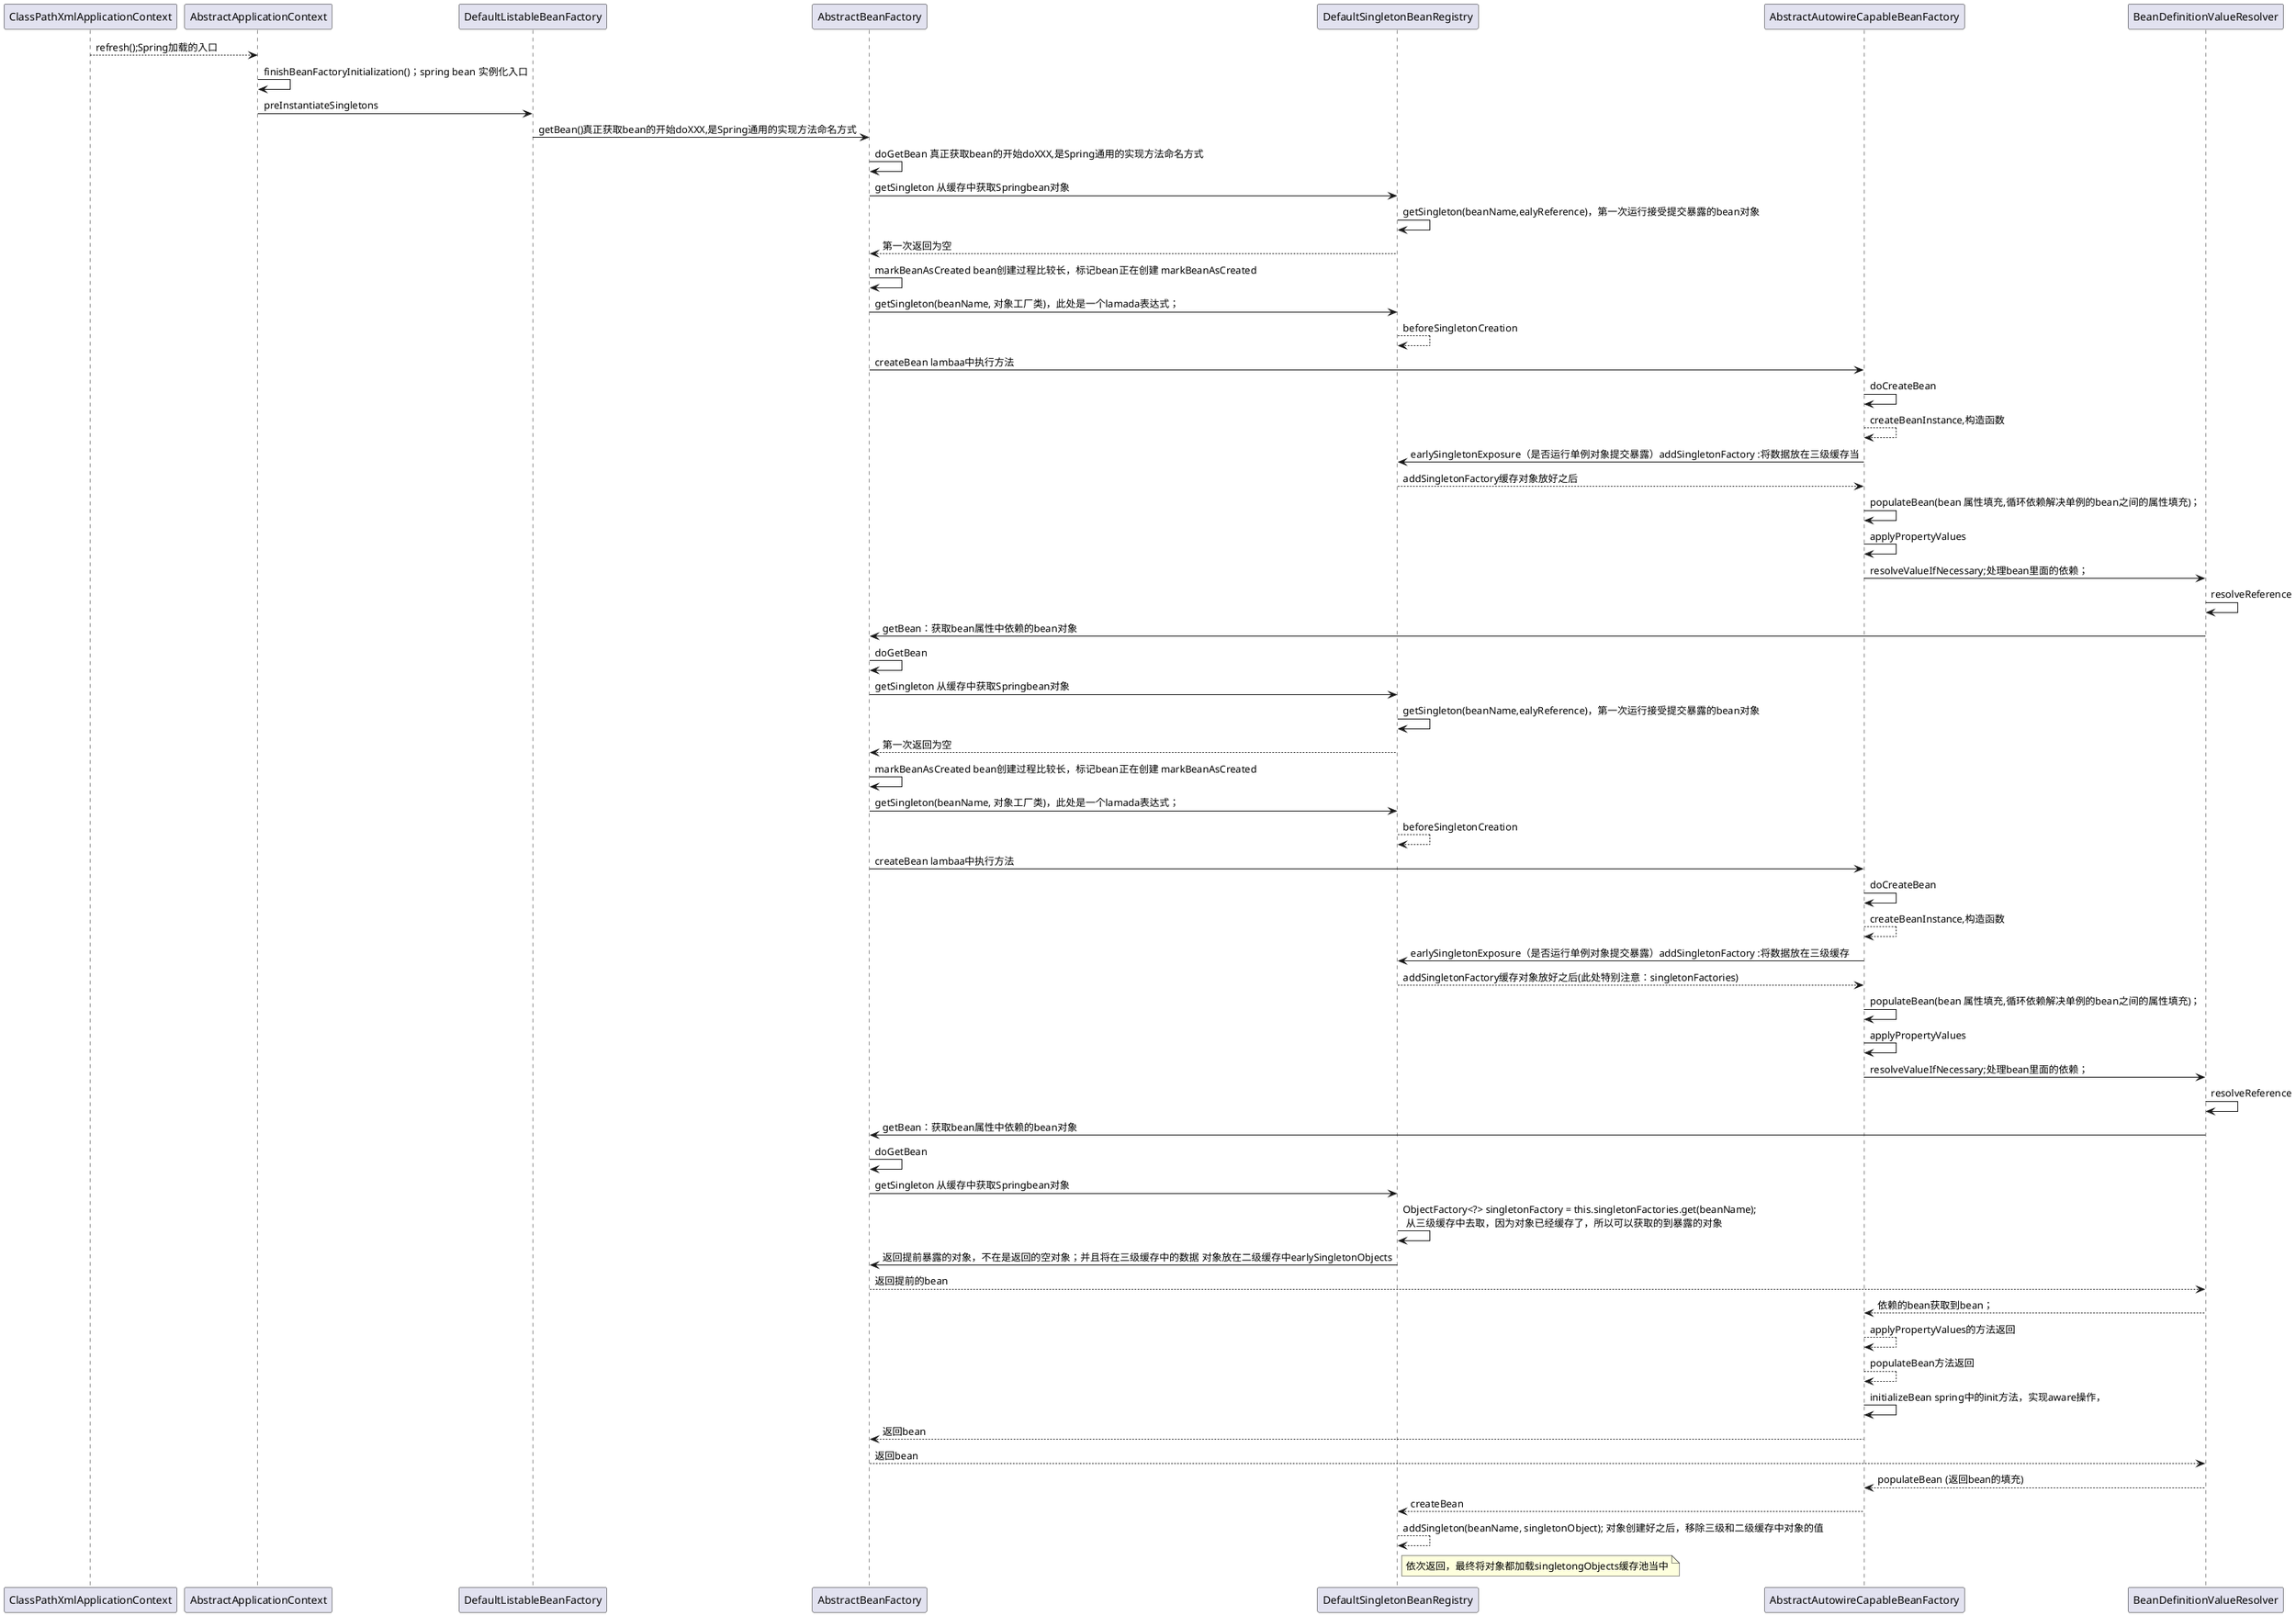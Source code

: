 @startuml
ClassPathXmlApplicationContext-->AbstractApplicationContext:refresh();Spring加载的入口
AbstractApplicationContext -> AbstractApplicationContext: finishBeanFactoryInitialization()；spring bean 实例化入口
AbstractApplicationContext->DefaultListableBeanFactory:preInstantiateSingletons
DefaultListableBeanFactory->AbstractBeanFactory: getBean()真正获取bean的开始doXXX,是Spring通用的实现方法命名方式
AbstractBeanFactory-> AbstractBeanFactory:doGetBean 真正获取bean的开始doXXX,是Spring通用的实现方法命名方式
AbstractBeanFactory->DefaultSingletonBeanRegistry:getSingleton 从缓存中获取Springbean对象
DefaultSingletonBeanRegistry->DefaultSingletonBeanRegistry:getSingleton(beanName,ealyReference)，第一次运行接受提交暴露的bean对象
DefaultSingletonBeanRegistry-->AbstractBeanFactory:第一次返回为空
AbstractBeanFactory->AbstractBeanFactory:markBeanAsCreated bean创建过程比较长，标记bean正在创建 markBeanAsCreated
AbstractBeanFactory->DefaultSingletonBeanRegistry:getSingleton(beanName, 对象工厂类)，此处是一个lamada表达式；
DefaultSingletonBeanRegistry-->DefaultSingletonBeanRegistry: beforeSingletonCreation
AbstractBeanFactory->AbstractAutowireCapableBeanFactory:createBean lambaa中执行方法
AbstractAutowireCapableBeanFactory->AbstractAutowireCapableBeanFactory:doCreateBean
AbstractAutowireCapableBeanFactory-->AbstractAutowireCapableBeanFactory : createBeanInstance,构造函数
AbstractAutowireCapableBeanFactory->DefaultSingletonBeanRegistry:earlySingletonExposure（是否运行单例对象提交暴露）addSingletonFactory :将数据放在三级缓存当
DefaultSingletonBeanRegistry-->AbstractAutowireCapableBeanFactory:addSingletonFactory缓存对象放好之后
AbstractAutowireCapableBeanFactory->AbstractAutowireCapableBeanFactory:populateBean(bean 属性填充,循环依赖解决单例的bean之间的属性填充)；
AbstractAutowireCapableBeanFactory->AbstractAutowireCapableBeanFactory:applyPropertyValues

AbstractAutowireCapableBeanFactory->BeanDefinitionValueResolver: resolveValueIfNecessary;处理bean里面的依赖；
BeanDefinitionValueResolver->BeanDefinitionValueResolver:resolveReference

BeanDefinitionValueResolver->AbstractBeanFactory:getBean：获取bean属性中依赖的bean对象
AbstractBeanFactory->AbstractBeanFactory:doGetBean
AbstractBeanFactory->DefaultSingletonBeanRegistry:getSingleton 从缓存中获取Springbean对象
DefaultSingletonBeanRegistry->DefaultSingletonBeanRegistry:getSingleton(beanName,ealyReference)，第一次运行接受提交暴露的bean对象
DefaultSingletonBeanRegistry-->AbstractBeanFactory:第一次返回为空
AbstractBeanFactory->AbstractBeanFactory:markBeanAsCreated bean创建过程比较长，标记bean正在创建 markBeanAsCreated
AbstractBeanFactory->DefaultSingletonBeanRegistry:getSingleton(beanName, 对象工厂类)，此处是一个lamada表达式；

DefaultSingletonBeanRegistry-->DefaultSingletonBeanRegistry: beforeSingletonCreation
AbstractBeanFactory->AbstractAutowireCapableBeanFactory:createBean lambaa中执行方法
AbstractAutowireCapableBeanFactory->AbstractAutowireCapableBeanFactory:doCreateBean
AbstractAutowireCapableBeanFactory-->AbstractAutowireCapableBeanFactory : createBeanInstance,构造函数
AbstractAutowireCapableBeanFactory->DefaultSingletonBeanRegistry:earlySingletonExposure（是否运行单例对象提交暴露）addSingletonFactory :将数据放在三级缓存
DefaultSingletonBeanRegistry-->AbstractAutowireCapableBeanFactory:addSingletonFactory缓存对象放好之后(此处特别注意：singletonFactories)
AbstractAutowireCapableBeanFactory->AbstractAutowireCapableBeanFactory:populateBean(bean 属性填充,循环依赖解决单例的bean之间的属性填充)；
AbstractAutowireCapableBeanFactory->AbstractAutowireCapableBeanFactory:applyPropertyValues

AbstractAutowireCapableBeanFactory->BeanDefinitionValueResolver: resolveValueIfNecessary;处理bean里面的依赖；
BeanDefinitionValueResolver->BeanDefinitionValueResolver:resolveReference

BeanDefinitionValueResolver->AbstractBeanFactory:getBean：获取bean属性中依赖的bean对象
AbstractBeanFactory->AbstractBeanFactory:doGetBean
AbstractBeanFactory->DefaultSingletonBeanRegistry:getSingleton 从缓存中获取Springbean对象
DefaultSingletonBeanRegistry->DefaultSingletonBeanRegistry : ObjectFactory<?> singletonFactory = this.singletonFactories.get(beanName); \n 从三级缓存中去取，因为对象已经缓存了，所以可以获取的到暴露的对象
DefaultSingletonBeanRegistry->AbstractBeanFactory :返回提前暴露的对象，不在是返回的空对象；并且将在三级缓存中的数据 对象放在二级缓存中earlySingletonObjects
AbstractBeanFactory-->BeanDefinitionValueResolver:返回提前的bean
BeanDefinitionValueResolver-->AbstractAutowireCapableBeanFactory:依赖的bean获取到bean；
AbstractAutowireCapableBeanFactory-->AbstractAutowireCapableBeanFactory:applyPropertyValues的方法返回
AbstractAutowireCapableBeanFactory-->AbstractAutowireCapableBeanFactory: populateBean方法返回
AbstractAutowireCapableBeanFactory-> AbstractAutowireCapableBeanFactory:initializeBean spring中的init方法，实现aware操作，
AbstractAutowireCapableBeanFactory--> AbstractBeanFactory:返回bean
AbstractBeanFactory-->BeanDefinitionValueResolver: 返回bean
BeanDefinitionValueResolver-->AbstractAutowireCapableBeanFactory: populateBean (返回bean的填充)

AbstractAutowireCapableBeanFactory-->DefaultSingletonBeanRegistry:createBean
DefaultSingletonBeanRegistry-->DefaultSingletonBeanRegistry :addSingleton(beanName, singletonObject); 对象创建好之后，移除三级和二级缓存中对象的值

note right of DefaultSingletonBeanRegistry: 依次返回，最终将对象都加载singletongObjects缓存池当中




@enduml